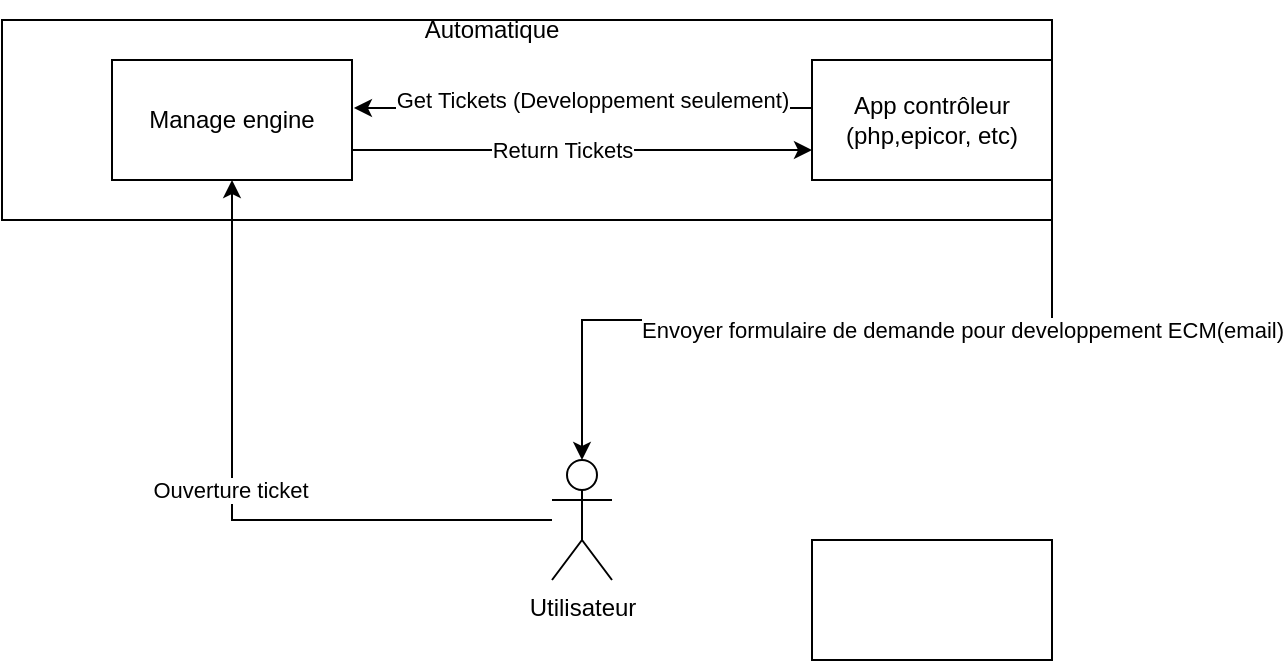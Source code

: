 <mxfile version="24.7.17">
  <diagram name="Page-1" id="2YBvvXClWsGukQMizWep">
    <mxGraphModel dx="1434" dy="746" grid="1" gridSize="10" guides="1" tooltips="1" connect="1" arrows="1" fold="1" page="1" pageScale="1" pageWidth="850" pageHeight="1100" math="0" shadow="0">
      <root>
        <mxCell id="0" />
        <mxCell id="1" parent="0" />
        <mxCell id="eTxGelSMLruOmYQVktT1-18" value="" style="rounded=0;whiteSpace=wrap;html=1;" vertex="1" parent="1">
          <mxGeometry x="55" y="10" width="525" height="100" as="geometry" />
        </mxCell>
        <mxCell id="eTxGelSMLruOmYQVktT1-5" style="edgeStyle=orthogonalEdgeStyle;rounded=0;orthogonalLoop=1;jettySize=auto;html=1;exitX=1;exitY=0.75;exitDx=0;exitDy=0;entryX=0;entryY=0.75;entryDx=0;entryDy=0;" edge="1" parent="1" source="eTxGelSMLruOmYQVktT1-1" target="eTxGelSMLruOmYQVktT1-2">
          <mxGeometry relative="1" as="geometry" />
        </mxCell>
        <mxCell id="eTxGelSMLruOmYQVktT1-6" value="Return Tickets" style="edgeLabel;html=1;align=center;verticalAlign=middle;resizable=0;points=[];" vertex="1" connectable="0" parent="eTxGelSMLruOmYQVktT1-5">
          <mxGeometry x="-0.087" relative="1" as="geometry">
            <mxPoint as="offset" />
          </mxGeometry>
        </mxCell>
        <mxCell id="eTxGelSMLruOmYQVktT1-1" value="Manage engine" style="rounded=0;whiteSpace=wrap;html=1;" vertex="1" parent="1">
          <mxGeometry x="110" y="30" width="120" height="60" as="geometry" />
        </mxCell>
        <mxCell id="eTxGelSMLruOmYQVktT1-3" style="edgeStyle=orthogonalEdgeStyle;rounded=0;orthogonalLoop=1;jettySize=auto;html=1;entryX=1.008;entryY=0.4;entryDx=0;entryDy=0;entryPerimeter=0;exitX=0;exitY=0.25;exitDx=0;exitDy=0;" edge="1" parent="1" source="eTxGelSMLruOmYQVktT1-2" target="eTxGelSMLruOmYQVktT1-1">
          <mxGeometry relative="1" as="geometry">
            <mxPoint x="432.5" y="40" as="sourcePoint" />
            <mxPoint x="237.5" y="60" as="targetPoint" />
            <Array as="points">
              <mxPoint x="460" y="54" />
            </Array>
          </mxGeometry>
        </mxCell>
        <mxCell id="eTxGelSMLruOmYQVktT1-4" value="Get Tickets (Developpement seulement)" style="edgeLabel;html=1;align=center;verticalAlign=middle;resizable=0;points=[];" vertex="1" connectable="0" parent="eTxGelSMLruOmYQVktT1-3">
          <mxGeometry y="3" relative="1" as="geometry">
            <mxPoint y="-7" as="offset" />
          </mxGeometry>
        </mxCell>
        <mxCell id="eTxGelSMLruOmYQVktT1-9" style="edgeStyle=orthogonalEdgeStyle;rounded=0;orthogonalLoop=1;jettySize=auto;html=1;exitX=1;exitY=1;exitDx=0;exitDy=0;entryX=0.5;entryY=0;entryDx=0;entryDy=0;entryPerimeter=0;" edge="1" parent="1" source="eTxGelSMLruOmYQVktT1-2" target="eTxGelSMLruOmYQVktT1-12">
          <mxGeometry relative="1" as="geometry" />
        </mxCell>
        <mxCell id="eTxGelSMLruOmYQVktT1-11" value="Envoyer formulaire de demande pour developpement ECM(email)" style="edgeLabel;html=1;align=center;verticalAlign=middle;resizable=0;points=[];" vertex="1" connectable="0" parent="eTxGelSMLruOmYQVktT1-9">
          <mxGeometry x="-0.314" y="1" relative="1" as="geometry">
            <mxPoint x="13" y="4" as="offset" />
          </mxGeometry>
        </mxCell>
        <mxCell id="eTxGelSMLruOmYQVktT1-2" value="App contrôleur (php,epicor, etc)" style="rounded=0;whiteSpace=wrap;html=1;" vertex="1" parent="1">
          <mxGeometry x="460" y="30" width="120" height="60" as="geometry" />
        </mxCell>
        <mxCell id="eTxGelSMLruOmYQVktT1-22" style="edgeStyle=orthogonalEdgeStyle;rounded=0;orthogonalLoop=1;jettySize=auto;html=1;" edge="1" parent="1" source="eTxGelSMLruOmYQVktT1-12" target="eTxGelSMLruOmYQVktT1-1">
          <mxGeometry relative="1" as="geometry" />
        </mxCell>
        <mxCell id="eTxGelSMLruOmYQVktT1-27" value="Ouverture ticket" style="edgeLabel;html=1;align=center;verticalAlign=middle;resizable=0;points=[];" vertex="1" connectable="0" parent="eTxGelSMLruOmYQVktT1-22">
          <mxGeometry x="0.061" y="1" relative="1" as="geometry">
            <mxPoint as="offset" />
          </mxGeometry>
        </mxCell>
        <mxCell id="eTxGelSMLruOmYQVktT1-12" value="Utilisateur" style="shape=umlActor;verticalLabelPosition=bottom;verticalAlign=top;html=1;outlineConnect=0;" vertex="1" parent="1">
          <mxGeometry x="330" y="230" width="30" height="60" as="geometry" />
        </mxCell>
        <mxCell id="eTxGelSMLruOmYQVktT1-13" value="Automatique" style="text;html=1;align=center;verticalAlign=middle;whiteSpace=wrap;rounded=0;" vertex="1" parent="1">
          <mxGeometry x="270" width="60" height="30" as="geometry" />
        </mxCell>
        <mxCell id="eTxGelSMLruOmYQVktT1-28" value="" style="rounded=0;whiteSpace=wrap;html=1;" vertex="1" parent="1">
          <mxGeometry x="460" y="270" width="120" height="60" as="geometry" />
        </mxCell>
      </root>
    </mxGraphModel>
  </diagram>
</mxfile>
